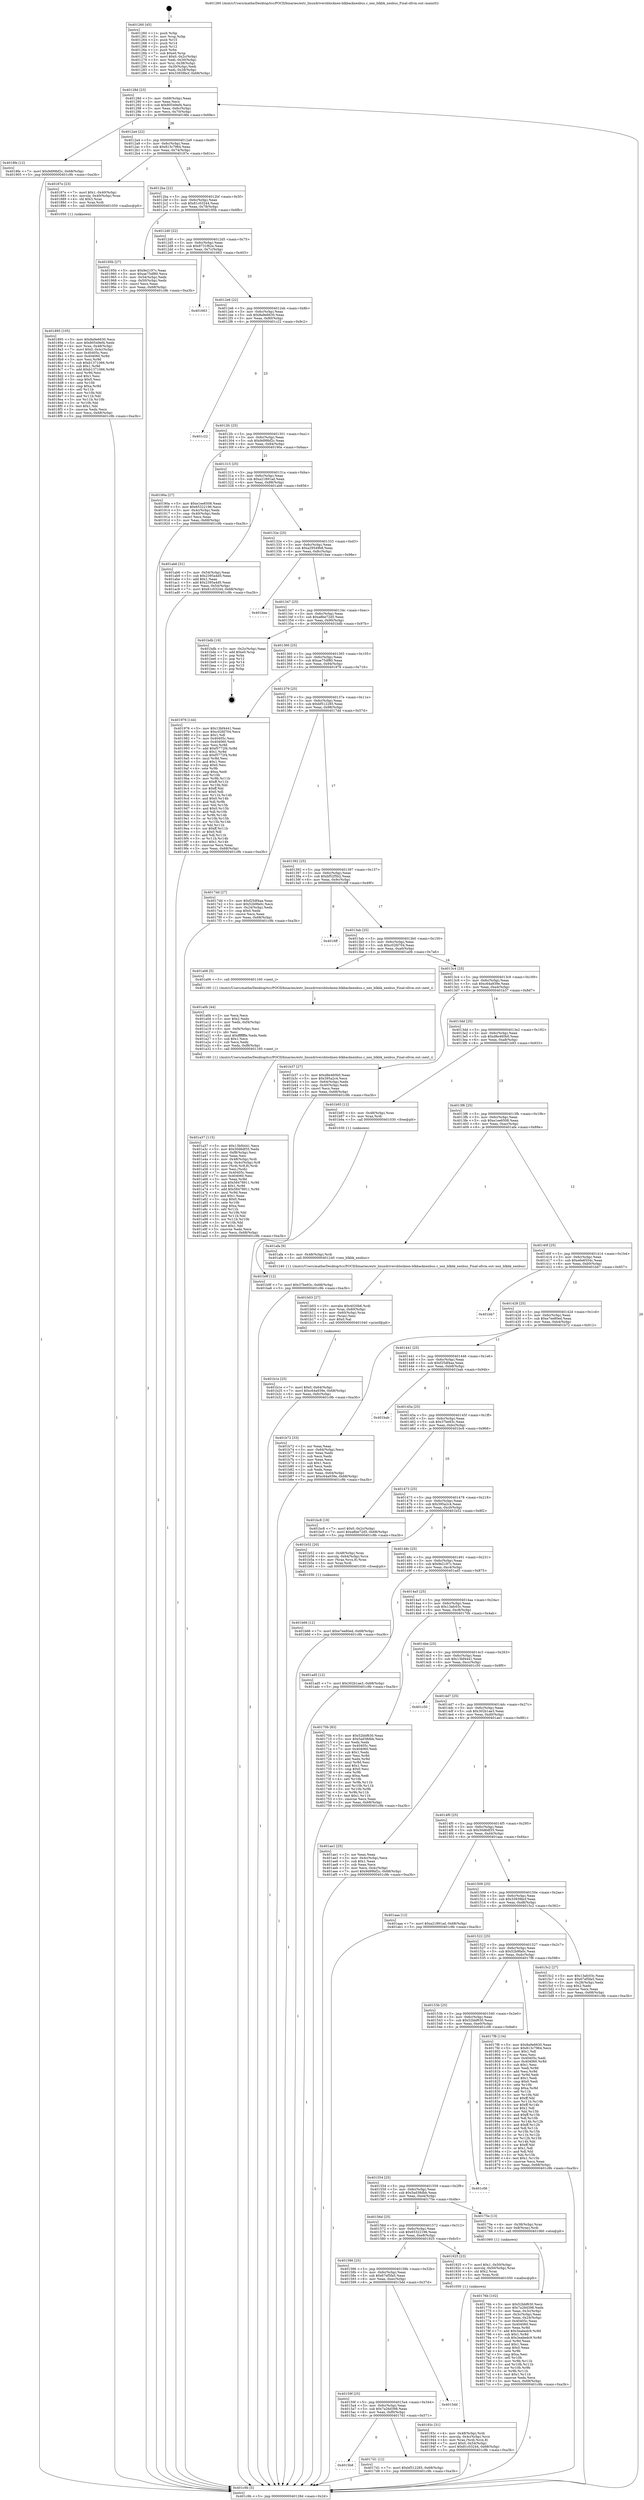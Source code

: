 digraph "0x401260" {
  label = "0x401260 (/mnt/c/Users/mathe/Desktop/tcc/POCII/binaries/extr_linuxdriversblockxen-blkbackxenbus.c_xen_blkbk_xenbus_Final-ollvm.out::main(0))"
  labelloc = "t"
  node[shape=record]

  Entry [label="",width=0.3,height=0.3,shape=circle,fillcolor=black,style=filled]
  "0x40128d" [label="{
     0x40128d [23]\l
     | [instrs]\l
     &nbsp;&nbsp;0x40128d \<+3\>: mov -0x68(%rbp),%eax\l
     &nbsp;&nbsp;0x401290 \<+2\>: mov %eax,%ecx\l
     &nbsp;&nbsp;0x401292 \<+6\>: sub $0x80549ef4,%ecx\l
     &nbsp;&nbsp;0x401298 \<+3\>: mov %eax,-0x6c(%rbp)\l
     &nbsp;&nbsp;0x40129b \<+3\>: mov %ecx,-0x70(%rbp)\l
     &nbsp;&nbsp;0x40129e \<+6\>: je 00000000004018fe \<main+0x69e\>\l
  }"]
  "0x4018fe" [label="{
     0x4018fe [12]\l
     | [instrs]\l
     &nbsp;&nbsp;0x4018fe \<+7\>: movl $0x9d99bf2c,-0x68(%rbp)\l
     &nbsp;&nbsp;0x401905 \<+5\>: jmp 0000000000401c9b \<main+0xa3b\>\l
  }"]
  "0x4012a4" [label="{
     0x4012a4 [22]\l
     | [instrs]\l
     &nbsp;&nbsp;0x4012a4 \<+5\>: jmp 00000000004012a9 \<main+0x49\>\l
     &nbsp;&nbsp;0x4012a9 \<+3\>: mov -0x6c(%rbp),%eax\l
     &nbsp;&nbsp;0x4012ac \<+5\>: sub $0x813c7964,%eax\l
     &nbsp;&nbsp;0x4012b1 \<+3\>: mov %eax,-0x74(%rbp)\l
     &nbsp;&nbsp;0x4012b4 \<+6\>: je 000000000040187e \<main+0x61e\>\l
  }"]
  Exit [label="",width=0.3,height=0.3,shape=circle,fillcolor=black,style=filled,peripheries=2]
  "0x40187e" [label="{
     0x40187e [23]\l
     | [instrs]\l
     &nbsp;&nbsp;0x40187e \<+7\>: movl $0x1,-0x40(%rbp)\l
     &nbsp;&nbsp;0x401885 \<+4\>: movslq -0x40(%rbp),%rax\l
     &nbsp;&nbsp;0x401889 \<+4\>: shl $0x3,%rax\l
     &nbsp;&nbsp;0x40188d \<+3\>: mov %rax,%rdi\l
     &nbsp;&nbsp;0x401890 \<+5\>: call 0000000000401050 \<malloc@plt\>\l
     | [calls]\l
     &nbsp;&nbsp;0x401050 \{1\} (unknown)\l
  }"]
  "0x4012ba" [label="{
     0x4012ba [22]\l
     | [instrs]\l
     &nbsp;&nbsp;0x4012ba \<+5\>: jmp 00000000004012bf \<main+0x5f\>\l
     &nbsp;&nbsp;0x4012bf \<+3\>: mov -0x6c(%rbp),%eax\l
     &nbsp;&nbsp;0x4012c2 \<+5\>: sub $0x81c03244,%eax\l
     &nbsp;&nbsp;0x4012c7 \<+3\>: mov %eax,-0x78(%rbp)\l
     &nbsp;&nbsp;0x4012ca \<+6\>: je 000000000040195b \<main+0x6fb\>\l
  }"]
  "0x401b9f" [label="{
     0x401b9f [12]\l
     | [instrs]\l
     &nbsp;&nbsp;0x401b9f \<+7\>: movl $0x37be93c,-0x68(%rbp)\l
     &nbsp;&nbsp;0x401ba6 \<+5\>: jmp 0000000000401c9b \<main+0xa3b\>\l
  }"]
  "0x40195b" [label="{
     0x40195b [27]\l
     | [instrs]\l
     &nbsp;&nbsp;0x40195b \<+5\>: mov $0x9e2197c,%eax\l
     &nbsp;&nbsp;0x401960 \<+5\>: mov $0xae75df80,%ecx\l
     &nbsp;&nbsp;0x401965 \<+3\>: mov -0x54(%rbp),%edx\l
     &nbsp;&nbsp;0x401968 \<+3\>: cmp -0x50(%rbp),%edx\l
     &nbsp;&nbsp;0x40196b \<+3\>: cmovl %ecx,%eax\l
     &nbsp;&nbsp;0x40196e \<+3\>: mov %eax,-0x68(%rbp)\l
     &nbsp;&nbsp;0x401971 \<+5\>: jmp 0000000000401c9b \<main+0xa3b\>\l
  }"]
  "0x4012d0" [label="{
     0x4012d0 [22]\l
     | [instrs]\l
     &nbsp;&nbsp;0x4012d0 \<+5\>: jmp 00000000004012d5 \<main+0x75\>\l
     &nbsp;&nbsp;0x4012d5 \<+3\>: mov -0x6c(%rbp),%eax\l
     &nbsp;&nbsp;0x4012d8 \<+5\>: sub $0x8731f62e,%eax\l
     &nbsp;&nbsp;0x4012dd \<+3\>: mov %eax,-0x7c(%rbp)\l
     &nbsp;&nbsp;0x4012e0 \<+6\>: je 0000000000401663 \<main+0x403\>\l
  }"]
  "0x401b66" [label="{
     0x401b66 [12]\l
     | [instrs]\l
     &nbsp;&nbsp;0x401b66 \<+7\>: movl $0xe7ee80ed,-0x68(%rbp)\l
     &nbsp;&nbsp;0x401b6d \<+5\>: jmp 0000000000401c9b \<main+0xa3b\>\l
  }"]
  "0x401663" [label="{
     0x401663\l
  }", style=dashed]
  "0x4012e6" [label="{
     0x4012e6 [22]\l
     | [instrs]\l
     &nbsp;&nbsp;0x4012e6 \<+5\>: jmp 00000000004012eb \<main+0x8b\>\l
     &nbsp;&nbsp;0x4012eb \<+3\>: mov -0x6c(%rbp),%eax\l
     &nbsp;&nbsp;0x4012ee \<+5\>: sub $0x8a9e6630,%eax\l
     &nbsp;&nbsp;0x4012f3 \<+3\>: mov %eax,-0x80(%rbp)\l
     &nbsp;&nbsp;0x4012f6 \<+6\>: je 0000000000401c22 \<main+0x9c2\>\l
  }"]
  "0x401b1e" [label="{
     0x401b1e [25]\l
     | [instrs]\l
     &nbsp;&nbsp;0x401b1e \<+7\>: movl $0x0,-0x64(%rbp)\l
     &nbsp;&nbsp;0x401b25 \<+7\>: movl $0xc64a939e,-0x68(%rbp)\l
     &nbsp;&nbsp;0x401b2c \<+6\>: mov %eax,-0xfc(%rbp)\l
     &nbsp;&nbsp;0x401b32 \<+5\>: jmp 0000000000401c9b \<main+0xa3b\>\l
  }"]
  "0x401c22" [label="{
     0x401c22\l
  }", style=dashed]
  "0x4012fc" [label="{
     0x4012fc [25]\l
     | [instrs]\l
     &nbsp;&nbsp;0x4012fc \<+5\>: jmp 0000000000401301 \<main+0xa1\>\l
     &nbsp;&nbsp;0x401301 \<+3\>: mov -0x6c(%rbp),%eax\l
     &nbsp;&nbsp;0x401304 \<+5\>: sub $0x9d99bf2c,%eax\l
     &nbsp;&nbsp;0x401309 \<+6\>: mov %eax,-0x84(%rbp)\l
     &nbsp;&nbsp;0x40130f \<+6\>: je 000000000040190a \<main+0x6aa\>\l
  }"]
  "0x401b03" [label="{
     0x401b03 [27]\l
     | [instrs]\l
     &nbsp;&nbsp;0x401b03 \<+10\>: movabs $0x4020b6,%rdi\l
     &nbsp;&nbsp;0x401b0d \<+4\>: mov %rax,-0x60(%rbp)\l
     &nbsp;&nbsp;0x401b11 \<+4\>: mov -0x60(%rbp),%rax\l
     &nbsp;&nbsp;0x401b15 \<+2\>: mov (%rax),%esi\l
     &nbsp;&nbsp;0x401b17 \<+2\>: mov $0x0,%al\l
     &nbsp;&nbsp;0x401b19 \<+5\>: call 0000000000401040 \<printf@plt\>\l
     | [calls]\l
     &nbsp;&nbsp;0x401040 \{1\} (unknown)\l
  }"]
  "0x40190a" [label="{
     0x40190a [27]\l
     | [instrs]\l
     &nbsp;&nbsp;0x40190a \<+5\>: mov $0xe1ee6508,%eax\l
     &nbsp;&nbsp;0x40190f \<+5\>: mov $0x65322196,%ecx\l
     &nbsp;&nbsp;0x401914 \<+3\>: mov -0x4c(%rbp),%edx\l
     &nbsp;&nbsp;0x401917 \<+3\>: cmp -0x40(%rbp),%edx\l
     &nbsp;&nbsp;0x40191a \<+3\>: cmovl %ecx,%eax\l
     &nbsp;&nbsp;0x40191d \<+3\>: mov %eax,-0x68(%rbp)\l
     &nbsp;&nbsp;0x401920 \<+5\>: jmp 0000000000401c9b \<main+0xa3b\>\l
  }"]
  "0x401315" [label="{
     0x401315 [25]\l
     | [instrs]\l
     &nbsp;&nbsp;0x401315 \<+5\>: jmp 000000000040131a \<main+0xba\>\l
     &nbsp;&nbsp;0x40131a \<+3\>: mov -0x6c(%rbp),%eax\l
     &nbsp;&nbsp;0x40131d \<+5\>: sub $0xa21891ad,%eax\l
     &nbsp;&nbsp;0x401322 \<+6\>: mov %eax,-0x88(%rbp)\l
     &nbsp;&nbsp;0x401328 \<+6\>: je 0000000000401ab6 \<main+0x856\>\l
  }"]
  "0x401a37" [label="{
     0x401a37 [115]\l
     | [instrs]\l
     &nbsp;&nbsp;0x401a37 \<+5\>: mov $0x13bf4441,%ecx\l
     &nbsp;&nbsp;0x401a3c \<+5\>: mov $0x30d6df35,%edx\l
     &nbsp;&nbsp;0x401a41 \<+6\>: mov -0xf8(%rbp),%esi\l
     &nbsp;&nbsp;0x401a47 \<+3\>: imul %eax,%esi\l
     &nbsp;&nbsp;0x401a4a \<+4\>: mov -0x48(%rbp),%rdi\l
     &nbsp;&nbsp;0x401a4e \<+4\>: movslq -0x4c(%rbp),%r8\l
     &nbsp;&nbsp;0x401a52 \<+4\>: mov (%rdi,%r8,8),%rdi\l
     &nbsp;&nbsp;0x401a56 \<+2\>: mov %esi,(%rdi)\l
     &nbsp;&nbsp;0x401a58 \<+7\>: mov 0x40405c,%eax\l
     &nbsp;&nbsp;0x401a5f \<+7\>: mov 0x404060,%esi\l
     &nbsp;&nbsp;0x401a66 \<+3\>: mov %eax,%r9d\l
     &nbsp;&nbsp;0x401a69 \<+7\>: sub $0x58478911,%r9d\l
     &nbsp;&nbsp;0x401a70 \<+4\>: sub $0x1,%r9d\l
     &nbsp;&nbsp;0x401a74 \<+7\>: add $0x58478911,%r9d\l
     &nbsp;&nbsp;0x401a7b \<+4\>: imul %r9d,%eax\l
     &nbsp;&nbsp;0x401a7f \<+3\>: and $0x1,%eax\l
     &nbsp;&nbsp;0x401a82 \<+3\>: cmp $0x0,%eax\l
     &nbsp;&nbsp;0x401a85 \<+4\>: sete %r10b\l
     &nbsp;&nbsp;0x401a89 \<+3\>: cmp $0xa,%esi\l
     &nbsp;&nbsp;0x401a8c \<+4\>: setl %r11b\l
     &nbsp;&nbsp;0x401a90 \<+3\>: mov %r10b,%bl\l
     &nbsp;&nbsp;0x401a93 \<+3\>: and %r11b,%bl\l
     &nbsp;&nbsp;0x401a96 \<+3\>: xor %r11b,%r10b\l
     &nbsp;&nbsp;0x401a99 \<+3\>: or %r10b,%bl\l
     &nbsp;&nbsp;0x401a9c \<+3\>: test $0x1,%bl\l
     &nbsp;&nbsp;0x401a9f \<+3\>: cmovne %edx,%ecx\l
     &nbsp;&nbsp;0x401aa2 \<+3\>: mov %ecx,-0x68(%rbp)\l
     &nbsp;&nbsp;0x401aa5 \<+5\>: jmp 0000000000401c9b \<main+0xa3b\>\l
  }"]
  "0x401ab6" [label="{
     0x401ab6 [31]\l
     | [instrs]\l
     &nbsp;&nbsp;0x401ab6 \<+3\>: mov -0x54(%rbp),%eax\l
     &nbsp;&nbsp;0x401ab9 \<+5\>: sub $0x2395a4d5,%eax\l
     &nbsp;&nbsp;0x401abe \<+3\>: add $0x1,%eax\l
     &nbsp;&nbsp;0x401ac1 \<+5\>: add $0x2395a4d5,%eax\l
     &nbsp;&nbsp;0x401ac6 \<+3\>: mov %eax,-0x54(%rbp)\l
     &nbsp;&nbsp;0x401ac9 \<+7\>: movl $0x81c03244,-0x68(%rbp)\l
     &nbsp;&nbsp;0x401ad0 \<+5\>: jmp 0000000000401c9b \<main+0xa3b\>\l
  }"]
  "0x40132e" [label="{
     0x40132e [25]\l
     | [instrs]\l
     &nbsp;&nbsp;0x40132e \<+5\>: jmp 0000000000401333 \<main+0xd3\>\l
     &nbsp;&nbsp;0x401333 \<+3\>: mov -0x6c(%rbp),%eax\l
     &nbsp;&nbsp;0x401336 \<+5\>: sub $0xa29549b8,%eax\l
     &nbsp;&nbsp;0x40133b \<+6\>: mov %eax,-0x8c(%rbp)\l
     &nbsp;&nbsp;0x401341 \<+6\>: je 0000000000401bee \<main+0x98e\>\l
  }"]
  "0x401a0b" [label="{
     0x401a0b [44]\l
     | [instrs]\l
     &nbsp;&nbsp;0x401a0b \<+2\>: xor %ecx,%ecx\l
     &nbsp;&nbsp;0x401a0d \<+5\>: mov $0x2,%edx\l
     &nbsp;&nbsp;0x401a12 \<+6\>: mov %edx,-0xf4(%rbp)\l
     &nbsp;&nbsp;0x401a18 \<+1\>: cltd\l
     &nbsp;&nbsp;0x401a19 \<+6\>: mov -0xf4(%rbp),%esi\l
     &nbsp;&nbsp;0x401a1f \<+2\>: idiv %esi\l
     &nbsp;&nbsp;0x401a21 \<+6\>: imul $0xfffffffe,%edx,%edx\l
     &nbsp;&nbsp;0x401a27 \<+3\>: sub $0x1,%ecx\l
     &nbsp;&nbsp;0x401a2a \<+2\>: sub %ecx,%edx\l
     &nbsp;&nbsp;0x401a2c \<+6\>: mov %edx,-0xf8(%rbp)\l
     &nbsp;&nbsp;0x401a32 \<+5\>: call 0000000000401160 \<next_i\>\l
     | [calls]\l
     &nbsp;&nbsp;0x401160 \{1\} (/mnt/c/Users/mathe/Desktop/tcc/POCII/binaries/extr_linuxdriversblockxen-blkbackxenbus.c_xen_blkbk_xenbus_Final-ollvm.out::next_i)\l
  }"]
  "0x401bee" [label="{
     0x401bee\l
  }", style=dashed]
  "0x401347" [label="{
     0x401347 [25]\l
     | [instrs]\l
     &nbsp;&nbsp;0x401347 \<+5\>: jmp 000000000040134c \<main+0xec\>\l
     &nbsp;&nbsp;0x40134c \<+3\>: mov -0x6c(%rbp),%eax\l
     &nbsp;&nbsp;0x40134f \<+5\>: sub $0xa8be72d5,%eax\l
     &nbsp;&nbsp;0x401354 \<+6\>: mov %eax,-0x90(%rbp)\l
     &nbsp;&nbsp;0x40135a \<+6\>: je 0000000000401bdb \<main+0x97b\>\l
  }"]
  "0x40193c" [label="{
     0x40193c [31]\l
     | [instrs]\l
     &nbsp;&nbsp;0x40193c \<+4\>: mov -0x48(%rbp),%rdi\l
     &nbsp;&nbsp;0x401940 \<+4\>: movslq -0x4c(%rbp),%rcx\l
     &nbsp;&nbsp;0x401944 \<+4\>: mov %rax,(%rdi,%rcx,8)\l
     &nbsp;&nbsp;0x401948 \<+7\>: movl $0x0,-0x54(%rbp)\l
     &nbsp;&nbsp;0x40194f \<+7\>: movl $0x81c03244,-0x68(%rbp)\l
     &nbsp;&nbsp;0x401956 \<+5\>: jmp 0000000000401c9b \<main+0xa3b\>\l
  }"]
  "0x401bdb" [label="{
     0x401bdb [19]\l
     | [instrs]\l
     &nbsp;&nbsp;0x401bdb \<+3\>: mov -0x2c(%rbp),%eax\l
     &nbsp;&nbsp;0x401bde \<+7\>: add $0xe0,%rsp\l
     &nbsp;&nbsp;0x401be5 \<+1\>: pop %rbx\l
     &nbsp;&nbsp;0x401be6 \<+2\>: pop %r12\l
     &nbsp;&nbsp;0x401be8 \<+2\>: pop %r14\l
     &nbsp;&nbsp;0x401bea \<+2\>: pop %r15\l
     &nbsp;&nbsp;0x401bec \<+1\>: pop %rbp\l
     &nbsp;&nbsp;0x401bed \<+1\>: ret\l
  }"]
  "0x401360" [label="{
     0x401360 [25]\l
     | [instrs]\l
     &nbsp;&nbsp;0x401360 \<+5\>: jmp 0000000000401365 \<main+0x105\>\l
     &nbsp;&nbsp;0x401365 \<+3\>: mov -0x6c(%rbp),%eax\l
     &nbsp;&nbsp;0x401368 \<+5\>: sub $0xae75df80,%eax\l
     &nbsp;&nbsp;0x40136d \<+6\>: mov %eax,-0x94(%rbp)\l
     &nbsp;&nbsp;0x401373 \<+6\>: je 0000000000401976 \<main+0x716\>\l
  }"]
  "0x401895" [label="{
     0x401895 [105]\l
     | [instrs]\l
     &nbsp;&nbsp;0x401895 \<+5\>: mov $0x8a9e6630,%ecx\l
     &nbsp;&nbsp;0x40189a \<+5\>: mov $0x80549ef4,%edx\l
     &nbsp;&nbsp;0x40189f \<+4\>: mov %rax,-0x48(%rbp)\l
     &nbsp;&nbsp;0x4018a3 \<+7\>: movl $0x0,-0x4c(%rbp)\l
     &nbsp;&nbsp;0x4018aa \<+7\>: mov 0x40405c,%esi\l
     &nbsp;&nbsp;0x4018b1 \<+8\>: mov 0x404060,%r8d\l
     &nbsp;&nbsp;0x4018b9 \<+3\>: mov %esi,%r9d\l
     &nbsp;&nbsp;0x4018bc \<+7\>: sub $0xb1371066,%r9d\l
     &nbsp;&nbsp;0x4018c3 \<+4\>: sub $0x1,%r9d\l
     &nbsp;&nbsp;0x4018c7 \<+7\>: add $0xb1371066,%r9d\l
     &nbsp;&nbsp;0x4018ce \<+4\>: imul %r9d,%esi\l
     &nbsp;&nbsp;0x4018d2 \<+3\>: and $0x1,%esi\l
     &nbsp;&nbsp;0x4018d5 \<+3\>: cmp $0x0,%esi\l
     &nbsp;&nbsp;0x4018d8 \<+4\>: sete %r10b\l
     &nbsp;&nbsp;0x4018dc \<+4\>: cmp $0xa,%r8d\l
     &nbsp;&nbsp;0x4018e0 \<+4\>: setl %r11b\l
     &nbsp;&nbsp;0x4018e4 \<+3\>: mov %r10b,%bl\l
     &nbsp;&nbsp;0x4018e7 \<+3\>: and %r11b,%bl\l
     &nbsp;&nbsp;0x4018ea \<+3\>: xor %r11b,%r10b\l
     &nbsp;&nbsp;0x4018ed \<+3\>: or %r10b,%bl\l
     &nbsp;&nbsp;0x4018f0 \<+3\>: test $0x1,%bl\l
     &nbsp;&nbsp;0x4018f3 \<+3\>: cmovne %edx,%ecx\l
     &nbsp;&nbsp;0x4018f6 \<+3\>: mov %ecx,-0x68(%rbp)\l
     &nbsp;&nbsp;0x4018f9 \<+5\>: jmp 0000000000401c9b \<main+0xa3b\>\l
  }"]
  "0x401976" [label="{
     0x401976 [144]\l
     | [instrs]\l
     &nbsp;&nbsp;0x401976 \<+5\>: mov $0x13bf4441,%eax\l
     &nbsp;&nbsp;0x40197b \<+5\>: mov $0xc02fd704,%ecx\l
     &nbsp;&nbsp;0x401980 \<+2\>: mov $0x1,%dl\l
     &nbsp;&nbsp;0x401982 \<+7\>: mov 0x40405c,%esi\l
     &nbsp;&nbsp;0x401989 \<+7\>: mov 0x404060,%edi\l
     &nbsp;&nbsp;0x401990 \<+3\>: mov %esi,%r8d\l
     &nbsp;&nbsp;0x401993 \<+7\>: add $0xf5772f4,%r8d\l
     &nbsp;&nbsp;0x40199a \<+4\>: sub $0x1,%r8d\l
     &nbsp;&nbsp;0x40199e \<+7\>: sub $0xf5772f4,%r8d\l
     &nbsp;&nbsp;0x4019a5 \<+4\>: imul %r8d,%esi\l
     &nbsp;&nbsp;0x4019a9 \<+3\>: and $0x1,%esi\l
     &nbsp;&nbsp;0x4019ac \<+3\>: cmp $0x0,%esi\l
     &nbsp;&nbsp;0x4019af \<+4\>: sete %r9b\l
     &nbsp;&nbsp;0x4019b3 \<+3\>: cmp $0xa,%edi\l
     &nbsp;&nbsp;0x4019b6 \<+4\>: setl %r10b\l
     &nbsp;&nbsp;0x4019ba \<+3\>: mov %r9b,%r11b\l
     &nbsp;&nbsp;0x4019bd \<+4\>: xor $0xff,%r11b\l
     &nbsp;&nbsp;0x4019c1 \<+3\>: mov %r10b,%bl\l
     &nbsp;&nbsp;0x4019c4 \<+3\>: xor $0xff,%bl\l
     &nbsp;&nbsp;0x4019c7 \<+3\>: xor $0x0,%dl\l
     &nbsp;&nbsp;0x4019ca \<+3\>: mov %r11b,%r14b\l
     &nbsp;&nbsp;0x4019cd \<+4\>: and $0x0,%r14b\l
     &nbsp;&nbsp;0x4019d1 \<+3\>: and %dl,%r9b\l
     &nbsp;&nbsp;0x4019d4 \<+3\>: mov %bl,%r15b\l
     &nbsp;&nbsp;0x4019d7 \<+4\>: and $0x0,%r15b\l
     &nbsp;&nbsp;0x4019db \<+3\>: and %dl,%r10b\l
     &nbsp;&nbsp;0x4019de \<+3\>: or %r9b,%r14b\l
     &nbsp;&nbsp;0x4019e1 \<+3\>: or %r10b,%r15b\l
     &nbsp;&nbsp;0x4019e4 \<+3\>: xor %r15b,%r14b\l
     &nbsp;&nbsp;0x4019e7 \<+3\>: or %bl,%r11b\l
     &nbsp;&nbsp;0x4019ea \<+4\>: xor $0xff,%r11b\l
     &nbsp;&nbsp;0x4019ee \<+3\>: or $0x0,%dl\l
     &nbsp;&nbsp;0x4019f1 \<+3\>: and %dl,%r11b\l
     &nbsp;&nbsp;0x4019f4 \<+3\>: or %r11b,%r14b\l
     &nbsp;&nbsp;0x4019f7 \<+4\>: test $0x1,%r14b\l
     &nbsp;&nbsp;0x4019fb \<+3\>: cmovne %ecx,%eax\l
     &nbsp;&nbsp;0x4019fe \<+3\>: mov %eax,-0x68(%rbp)\l
     &nbsp;&nbsp;0x401a01 \<+5\>: jmp 0000000000401c9b \<main+0xa3b\>\l
  }"]
  "0x401379" [label="{
     0x401379 [25]\l
     | [instrs]\l
     &nbsp;&nbsp;0x401379 \<+5\>: jmp 000000000040137e \<main+0x11e\>\l
     &nbsp;&nbsp;0x40137e \<+3\>: mov -0x6c(%rbp),%eax\l
     &nbsp;&nbsp;0x401381 \<+5\>: sub $0xbf512285,%eax\l
     &nbsp;&nbsp;0x401386 \<+6\>: mov %eax,-0x98(%rbp)\l
     &nbsp;&nbsp;0x40138c \<+6\>: je 00000000004017dd \<main+0x57d\>\l
  }"]
  "0x4015b8" [label="{
     0x4015b8\l
  }", style=dashed]
  "0x4017dd" [label="{
     0x4017dd [27]\l
     | [instrs]\l
     &nbsp;&nbsp;0x4017dd \<+5\>: mov $0xf25df4aa,%eax\l
     &nbsp;&nbsp;0x4017e2 \<+5\>: mov $0x52b9fa0c,%ecx\l
     &nbsp;&nbsp;0x4017e7 \<+3\>: mov -0x24(%rbp),%edx\l
     &nbsp;&nbsp;0x4017ea \<+3\>: cmp $0x0,%edx\l
     &nbsp;&nbsp;0x4017ed \<+3\>: cmove %ecx,%eax\l
     &nbsp;&nbsp;0x4017f0 \<+3\>: mov %eax,-0x68(%rbp)\l
     &nbsp;&nbsp;0x4017f3 \<+5\>: jmp 0000000000401c9b \<main+0xa3b\>\l
  }"]
  "0x401392" [label="{
     0x401392 [25]\l
     | [instrs]\l
     &nbsp;&nbsp;0x401392 \<+5\>: jmp 0000000000401397 \<main+0x137\>\l
     &nbsp;&nbsp;0x401397 \<+3\>: mov -0x6c(%rbp),%eax\l
     &nbsp;&nbsp;0x40139a \<+5\>: sub $0xbf52f5b2,%eax\l
     &nbsp;&nbsp;0x40139f \<+6\>: mov %eax,-0x9c(%rbp)\l
     &nbsp;&nbsp;0x4013a5 \<+6\>: je 00000000004016ff \<main+0x49f\>\l
  }"]
  "0x4017d1" [label="{
     0x4017d1 [12]\l
     | [instrs]\l
     &nbsp;&nbsp;0x4017d1 \<+7\>: movl $0xbf512285,-0x68(%rbp)\l
     &nbsp;&nbsp;0x4017d8 \<+5\>: jmp 0000000000401c9b \<main+0xa3b\>\l
  }"]
  "0x4016ff" [label="{
     0x4016ff\l
  }", style=dashed]
  "0x4013ab" [label="{
     0x4013ab [25]\l
     | [instrs]\l
     &nbsp;&nbsp;0x4013ab \<+5\>: jmp 00000000004013b0 \<main+0x150\>\l
     &nbsp;&nbsp;0x4013b0 \<+3\>: mov -0x6c(%rbp),%eax\l
     &nbsp;&nbsp;0x4013b3 \<+5\>: sub $0xc02fd704,%eax\l
     &nbsp;&nbsp;0x4013b8 \<+6\>: mov %eax,-0xa0(%rbp)\l
     &nbsp;&nbsp;0x4013be \<+6\>: je 0000000000401a06 \<main+0x7a6\>\l
  }"]
  "0x40159f" [label="{
     0x40159f [25]\l
     | [instrs]\l
     &nbsp;&nbsp;0x40159f \<+5\>: jmp 00000000004015a4 \<main+0x344\>\l
     &nbsp;&nbsp;0x4015a4 \<+3\>: mov -0x6c(%rbp),%eax\l
     &nbsp;&nbsp;0x4015a7 \<+5\>: sub $0x7a26d398,%eax\l
     &nbsp;&nbsp;0x4015ac \<+6\>: mov %eax,-0xf0(%rbp)\l
     &nbsp;&nbsp;0x4015b2 \<+6\>: je 00000000004017d1 \<main+0x571\>\l
  }"]
  "0x401a06" [label="{
     0x401a06 [5]\l
     | [instrs]\l
     &nbsp;&nbsp;0x401a06 \<+5\>: call 0000000000401160 \<next_i\>\l
     | [calls]\l
     &nbsp;&nbsp;0x401160 \{1\} (/mnt/c/Users/mathe/Desktop/tcc/POCII/binaries/extr_linuxdriversblockxen-blkbackxenbus.c_xen_blkbk_xenbus_Final-ollvm.out::next_i)\l
  }"]
  "0x4013c4" [label="{
     0x4013c4 [25]\l
     | [instrs]\l
     &nbsp;&nbsp;0x4013c4 \<+5\>: jmp 00000000004013c9 \<main+0x169\>\l
     &nbsp;&nbsp;0x4013c9 \<+3\>: mov -0x6c(%rbp),%eax\l
     &nbsp;&nbsp;0x4013cc \<+5\>: sub $0xc64a939e,%eax\l
     &nbsp;&nbsp;0x4013d1 \<+6\>: mov %eax,-0xa4(%rbp)\l
     &nbsp;&nbsp;0x4013d7 \<+6\>: je 0000000000401b37 \<main+0x8d7\>\l
  }"]
  "0x4015dd" [label="{
     0x4015dd\l
  }", style=dashed]
  "0x401b37" [label="{
     0x401b37 [27]\l
     | [instrs]\l
     &nbsp;&nbsp;0x401b37 \<+5\>: mov $0xd8e460b0,%eax\l
     &nbsp;&nbsp;0x401b3c \<+5\>: mov $0x395a2c4,%ecx\l
     &nbsp;&nbsp;0x401b41 \<+3\>: mov -0x64(%rbp),%edx\l
     &nbsp;&nbsp;0x401b44 \<+3\>: cmp -0x40(%rbp),%edx\l
     &nbsp;&nbsp;0x401b47 \<+3\>: cmovl %ecx,%eax\l
     &nbsp;&nbsp;0x401b4a \<+3\>: mov %eax,-0x68(%rbp)\l
     &nbsp;&nbsp;0x401b4d \<+5\>: jmp 0000000000401c9b \<main+0xa3b\>\l
  }"]
  "0x4013dd" [label="{
     0x4013dd [25]\l
     | [instrs]\l
     &nbsp;&nbsp;0x4013dd \<+5\>: jmp 00000000004013e2 \<main+0x182\>\l
     &nbsp;&nbsp;0x4013e2 \<+3\>: mov -0x6c(%rbp),%eax\l
     &nbsp;&nbsp;0x4013e5 \<+5\>: sub $0xd8e460b0,%eax\l
     &nbsp;&nbsp;0x4013ea \<+6\>: mov %eax,-0xa8(%rbp)\l
     &nbsp;&nbsp;0x4013f0 \<+6\>: je 0000000000401b93 \<main+0x933\>\l
  }"]
  "0x401586" [label="{
     0x401586 [25]\l
     | [instrs]\l
     &nbsp;&nbsp;0x401586 \<+5\>: jmp 000000000040158b \<main+0x32b\>\l
     &nbsp;&nbsp;0x40158b \<+3\>: mov -0x6c(%rbp),%eax\l
     &nbsp;&nbsp;0x40158e \<+5\>: sub $0x67ef5fa5,%eax\l
     &nbsp;&nbsp;0x401593 \<+6\>: mov %eax,-0xec(%rbp)\l
     &nbsp;&nbsp;0x401599 \<+6\>: je 00000000004015dd \<main+0x37d\>\l
  }"]
  "0x401b93" [label="{
     0x401b93 [12]\l
     | [instrs]\l
     &nbsp;&nbsp;0x401b93 \<+4\>: mov -0x48(%rbp),%rax\l
     &nbsp;&nbsp;0x401b97 \<+3\>: mov %rax,%rdi\l
     &nbsp;&nbsp;0x401b9a \<+5\>: call 0000000000401030 \<free@plt\>\l
     | [calls]\l
     &nbsp;&nbsp;0x401030 \{1\} (unknown)\l
  }"]
  "0x4013f6" [label="{
     0x4013f6 [25]\l
     | [instrs]\l
     &nbsp;&nbsp;0x4013f6 \<+5\>: jmp 00000000004013fb \<main+0x19b\>\l
     &nbsp;&nbsp;0x4013fb \<+3\>: mov -0x6c(%rbp),%eax\l
     &nbsp;&nbsp;0x4013fe \<+5\>: sub $0xe1ee6508,%eax\l
     &nbsp;&nbsp;0x401403 \<+6\>: mov %eax,-0xac(%rbp)\l
     &nbsp;&nbsp;0x401409 \<+6\>: je 0000000000401afa \<main+0x89a\>\l
  }"]
  "0x401925" [label="{
     0x401925 [23]\l
     | [instrs]\l
     &nbsp;&nbsp;0x401925 \<+7\>: movl $0x1,-0x50(%rbp)\l
     &nbsp;&nbsp;0x40192c \<+4\>: movslq -0x50(%rbp),%rax\l
     &nbsp;&nbsp;0x401930 \<+4\>: shl $0x2,%rax\l
     &nbsp;&nbsp;0x401934 \<+3\>: mov %rax,%rdi\l
     &nbsp;&nbsp;0x401937 \<+5\>: call 0000000000401050 \<malloc@plt\>\l
     | [calls]\l
     &nbsp;&nbsp;0x401050 \{1\} (unknown)\l
  }"]
  "0x401afa" [label="{
     0x401afa [9]\l
     | [instrs]\l
     &nbsp;&nbsp;0x401afa \<+4\>: mov -0x48(%rbp),%rdi\l
     &nbsp;&nbsp;0x401afe \<+5\>: call 0000000000401240 \<xen_blkbk_xenbus\>\l
     | [calls]\l
     &nbsp;&nbsp;0x401240 \{1\} (/mnt/c/Users/mathe/Desktop/tcc/POCII/binaries/extr_linuxdriversblockxen-blkbackxenbus.c_xen_blkbk_xenbus_Final-ollvm.out::xen_blkbk_xenbus)\l
  }"]
  "0x40140f" [label="{
     0x40140f [25]\l
     | [instrs]\l
     &nbsp;&nbsp;0x40140f \<+5\>: jmp 0000000000401414 \<main+0x1b4\>\l
     &nbsp;&nbsp;0x401414 \<+3\>: mov -0x6c(%rbp),%eax\l
     &nbsp;&nbsp;0x401417 \<+5\>: sub $0xe6e6554c,%eax\l
     &nbsp;&nbsp;0x40141c \<+6\>: mov %eax,-0xb0(%rbp)\l
     &nbsp;&nbsp;0x401422 \<+6\>: je 0000000000401bb7 \<main+0x957\>\l
  }"]
  "0x40176b" [label="{
     0x40176b [102]\l
     | [instrs]\l
     &nbsp;&nbsp;0x40176b \<+5\>: mov $0x52bbf630,%ecx\l
     &nbsp;&nbsp;0x401770 \<+5\>: mov $0x7a26d398,%edx\l
     &nbsp;&nbsp;0x401775 \<+3\>: mov %eax,-0x3c(%rbp)\l
     &nbsp;&nbsp;0x401778 \<+3\>: mov -0x3c(%rbp),%eax\l
     &nbsp;&nbsp;0x40177b \<+3\>: mov %eax,-0x24(%rbp)\l
     &nbsp;&nbsp;0x40177e \<+7\>: mov 0x40405c,%eax\l
     &nbsp;&nbsp;0x401785 \<+7\>: mov 0x404060,%esi\l
     &nbsp;&nbsp;0x40178c \<+3\>: mov %eax,%r8d\l
     &nbsp;&nbsp;0x40178f \<+7\>: add $0x3eabedc9,%r8d\l
     &nbsp;&nbsp;0x401796 \<+4\>: sub $0x1,%r8d\l
     &nbsp;&nbsp;0x40179a \<+7\>: sub $0x3eabedc9,%r8d\l
     &nbsp;&nbsp;0x4017a1 \<+4\>: imul %r8d,%eax\l
     &nbsp;&nbsp;0x4017a5 \<+3\>: and $0x1,%eax\l
     &nbsp;&nbsp;0x4017a8 \<+3\>: cmp $0x0,%eax\l
     &nbsp;&nbsp;0x4017ab \<+4\>: sete %r9b\l
     &nbsp;&nbsp;0x4017af \<+3\>: cmp $0xa,%esi\l
     &nbsp;&nbsp;0x4017b2 \<+4\>: setl %r10b\l
     &nbsp;&nbsp;0x4017b6 \<+3\>: mov %r9b,%r11b\l
     &nbsp;&nbsp;0x4017b9 \<+3\>: and %r10b,%r11b\l
     &nbsp;&nbsp;0x4017bc \<+3\>: xor %r10b,%r9b\l
     &nbsp;&nbsp;0x4017bf \<+3\>: or %r9b,%r11b\l
     &nbsp;&nbsp;0x4017c2 \<+4\>: test $0x1,%r11b\l
     &nbsp;&nbsp;0x4017c6 \<+3\>: cmovne %edx,%ecx\l
     &nbsp;&nbsp;0x4017c9 \<+3\>: mov %ecx,-0x68(%rbp)\l
     &nbsp;&nbsp;0x4017cc \<+5\>: jmp 0000000000401c9b \<main+0xa3b\>\l
  }"]
  "0x401bb7" [label="{
     0x401bb7\l
  }", style=dashed]
  "0x401428" [label="{
     0x401428 [25]\l
     | [instrs]\l
     &nbsp;&nbsp;0x401428 \<+5\>: jmp 000000000040142d \<main+0x1cd\>\l
     &nbsp;&nbsp;0x40142d \<+3\>: mov -0x6c(%rbp),%eax\l
     &nbsp;&nbsp;0x401430 \<+5\>: sub $0xe7ee80ed,%eax\l
     &nbsp;&nbsp;0x401435 \<+6\>: mov %eax,-0xb4(%rbp)\l
     &nbsp;&nbsp;0x40143b \<+6\>: je 0000000000401b72 \<main+0x912\>\l
  }"]
  "0x40156d" [label="{
     0x40156d [25]\l
     | [instrs]\l
     &nbsp;&nbsp;0x40156d \<+5\>: jmp 0000000000401572 \<main+0x312\>\l
     &nbsp;&nbsp;0x401572 \<+3\>: mov -0x6c(%rbp),%eax\l
     &nbsp;&nbsp;0x401575 \<+5\>: sub $0x65322196,%eax\l
     &nbsp;&nbsp;0x40157a \<+6\>: mov %eax,-0xe8(%rbp)\l
     &nbsp;&nbsp;0x401580 \<+6\>: je 0000000000401925 \<main+0x6c5\>\l
  }"]
  "0x401b72" [label="{
     0x401b72 [33]\l
     | [instrs]\l
     &nbsp;&nbsp;0x401b72 \<+2\>: xor %eax,%eax\l
     &nbsp;&nbsp;0x401b74 \<+3\>: mov -0x64(%rbp),%ecx\l
     &nbsp;&nbsp;0x401b77 \<+2\>: mov %eax,%edx\l
     &nbsp;&nbsp;0x401b79 \<+2\>: sub %ecx,%edx\l
     &nbsp;&nbsp;0x401b7b \<+2\>: mov %eax,%ecx\l
     &nbsp;&nbsp;0x401b7d \<+3\>: sub $0x1,%ecx\l
     &nbsp;&nbsp;0x401b80 \<+2\>: add %ecx,%edx\l
     &nbsp;&nbsp;0x401b82 \<+2\>: sub %edx,%eax\l
     &nbsp;&nbsp;0x401b84 \<+3\>: mov %eax,-0x64(%rbp)\l
     &nbsp;&nbsp;0x401b87 \<+7\>: movl $0xc64a939e,-0x68(%rbp)\l
     &nbsp;&nbsp;0x401b8e \<+5\>: jmp 0000000000401c9b \<main+0xa3b\>\l
  }"]
  "0x401441" [label="{
     0x401441 [25]\l
     | [instrs]\l
     &nbsp;&nbsp;0x401441 \<+5\>: jmp 0000000000401446 \<main+0x1e6\>\l
     &nbsp;&nbsp;0x401446 \<+3\>: mov -0x6c(%rbp),%eax\l
     &nbsp;&nbsp;0x401449 \<+5\>: sub $0xf25df4aa,%eax\l
     &nbsp;&nbsp;0x40144e \<+6\>: mov %eax,-0xb8(%rbp)\l
     &nbsp;&nbsp;0x401454 \<+6\>: je 0000000000401bab \<main+0x94b\>\l
  }"]
  "0x40175e" [label="{
     0x40175e [13]\l
     | [instrs]\l
     &nbsp;&nbsp;0x40175e \<+4\>: mov -0x38(%rbp),%rax\l
     &nbsp;&nbsp;0x401762 \<+4\>: mov 0x8(%rax),%rdi\l
     &nbsp;&nbsp;0x401766 \<+5\>: call 0000000000401060 \<atoi@plt\>\l
     | [calls]\l
     &nbsp;&nbsp;0x401060 \{1\} (unknown)\l
  }"]
  "0x401bab" [label="{
     0x401bab\l
  }", style=dashed]
  "0x40145a" [label="{
     0x40145a [25]\l
     | [instrs]\l
     &nbsp;&nbsp;0x40145a \<+5\>: jmp 000000000040145f \<main+0x1ff\>\l
     &nbsp;&nbsp;0x40145f \<+3\>: mov -0x6c(%rbp),%eax\l
     &nbsp;&nbsp;0x401462 \<+5\>: sub $0x37be93c,%eax\l
     &nbsp;&nbsp;0x401467 \<+6\>: mov %eax,-0xbc(%rbp)\l
     &nbsp;&nbsp;0x40146d \<+6\>: je 0000000000401bc8 \<main+0x968\>\l
  }"]
  "0x401554" [label="{
     0x401554 [25]\l
     | [instrs]\l
     &nbsp;&nbsp;0x401554 \<+5\>: jmp 0000000000401559 \<main+0x2f9\>\l
     &nbsp;&nbsp;0x401559 \<+3\>: mov -0x6c(%rbp),%eax\l
     &nbsp;&nbsp;0x40155c \<+5\>: sub $0x5ad38dbb,%eax\l
     &nbsp;&nbsp;0x401561 \<+6\>: mov %eax,-0xe4(%rbp)\l
     &nbsp;&nbsp;0x401567 \<+6\>: je 000000000040175e \<main+0x4fe\>\l
  }"]
  "0x401bc8" [label="{
     0x401bc8 [19]\l
     | [instrs]\l
     &nbsp;&nbsp;0x401bc8 \<+7\>: movl $0x0,-0x2c(%rbp)\l
     &nbsp;&nbsp;0x401bcf \<+7\>: movl $0xa8be72d5,-0x68(%rbp)\l
     &nbsp;&nbsp;0x401bd6 \<+5\>: jmp 0000000000401c9b \<main+0xa3b\>\l
  }"]
  "0x401473" [label="{
     0x401473 [25]\l
     | [instrs]\l
     &nbsp;&nbsp;0x401473 \<+5\>: jmp 0000000000401478 \<main+0x218\>\l
     &nbsp;&nbsp;0x401478 \<+3\>: mov -0x6c(%rbp),%eax\l
     &nbsp;&nbsp;0x40147b \<+5\>: sub $0x395a2c4,%eax\l
     &nbsp;&nbsp;0x401480 \<+6\>: mov %eax,-0xc0(%rbp)\l
     &nbsp;&nbsp;0x401486 \<+6\>: je 0000000000401b52 \<main+0x8f2\>\l
  }"]
  "0x401c06" [label="{
     0x401c06\l
  }", style=dashed]
  "0x401b52" [label="{
     0x401b52 [20]\l
     | [instrs]\l
     &nbsp;&nbsp;0x401b52 \<+4\>: mov -0x48(%rbp),%rax\l
     &nbsp;&nbsp;0x401b56 \<+4\>: movslq -0x64(%rbp),%rcx\l
     &nbsp;&nbsp;0x401b5a \<+4\>: mov (%rax,%rcx,8),%rax\l
     &nbsp;&nbsp;0x401b5e \<+3\>: mov %rax,%rdi\l
     &nbsp;&nbsp;0x401b61 \<+5\>: call 0000000000401030 \<free@plt\>\l
     | [calls]\l
     &nbsp;&nbsp;0x401030 \{1\} (unknown)\l
  }"]
  "0x40148c" [label="{
     0x40148c [25]\l
     | [instrs]\l
     &nbsp;&nbsp;0x40148c \<+5\>: jmp 0000000000401491 \<main+0x231\>\l
     &nbsp;&nbsp;0x401491 \<+3\>: mov -0x6c(%rbp),%eax\l
     &nbsp;&nbsp;0x401494 \<+5\>: sub $0x9e2197c,%eax\l
     &nbsp;&nbsp;0x401499 \<+6\>: mov %eax,-0xc4(%rbp)\l
     &nbsp;&nbsp;0x40149f \<+6\>: je 0000000000401ad5 \<main+0x875\>\l
  }"]
  "0x40153b" [label="{
     0x40153b [25]\l
     | [instrs]\l
     &nbsp;&nbsp;0x40153b \<+5\>: jmp 0000000000401540 \<main+0x2e0\>\l
     &nbsp;&nbsp;0x401540 \<+3\>: mov -0x6c(%rbp),%eax\l
     &nbsp;&nbsp;0x401543 \<+5\>: sub $0x52bbf630,%eax\l
     &nbsp;&nbsp;0x401548 \<+6\>: mov %eax,-0xe0(%rbp)\l
     &nbsp;&nbsp;0x40154e \<+6\>: je 0000000000401c06 \<main+0x9a6\>\l
  }"]
  "0x401ad5" [label="{
     0x401ad5 [12]\l
     | [instrs]\l
     &nbsp;&nbsp;0x401ad5 \<+7\>: movl $0x302b1ae3,-0x68(%rbp)\l
     &nbsp;&nbsp;0x401adc \<+5\>: jmp 0000000000401c9b \<main+0xa3b\>\l
  }"]
  "0x4014a5" [label="{
     0x4014a5 [25]\l
     | [instrs]\l
     &nbsp;&nbsp;0x4014a5 \<+5\>: jmp 00000000004014aa \<main+0x24a\>\l
     &nbsp;&nbsp;0x4014aa \<+3\>: mov -0x6c(%rbp),%eax\l
     &nbsp;&nbsp;0x4014ad \<+5\>: sub $0x13afc03c,%eax\l
     &nbsp;&nbsp;0x4014b2 \<+6\>: mov %eax,-0xc8(%rbp)\l
     &nbsp;&nbsp;0x4014b8 \<+6\>: je 000000000040170b \<main+0x4ab\>\l
  }"]
  "0x4017f8" [label="{
     0x4017f8 [134]\l
     | [instrs]\l
     &nbsp;&nbsp;0x4017f8 \<+5\>: mov $0x8a9e6630,%eax\l
     &nbsp;&nbsp;0x4017fd \<+5\>: mov $0x813c7964,%ecx\l
     &nbsp;&nbsp;0x401802 \<+2\>: mov $0x1,%dl\l
     &nbsp;&nbsp;0x401804 \<+2\>: xor %esi,%esi\l
     &nbsp;&nbsp;0x401806 \<+7\>: mov 0x40405c,%edi\l
     &nbsp;&nbsp;0x40180d \<+8\>: mov 0x404060,%r8d\l
     &nbsp;&nbsp;0x401815 \<+3\>: sub $0x1,%esi\l
     &nbsp;&nbsp;0x401818 \<+3\>: mov %edi,%r9d\l
     &nbsp;&nbsp;0x40181b \<+3\>: add %esi,%r9d\l
     &nbsp;&nbsp;0x40181e \<+4\>: imul %r9d,%edi\l
     &nbsp;&nbsp;0x401822 \<+3\>: and $0x1,%edi\l
     &nbsp;&nbsp;0x401825 \<+3\>: cmp $0x0,%edi\l
     &nbsp;&nbsp;0x401828 \<+4\>: sete %r10b\l
     &nbsp;&nbsp;0x40182c \<+4\>: cmp $0xa,%r8d\l
     &nbsp;&nbsp;0x401830 \<+4\>: setl %r11b\l
     &nbsp;&nbsp;0x401834 \<+3\>: mov %r10b,%bl\l
     &nbsp;&nbsp;0x401837 \<+3\>: xor $0xff,%bl\l
     &nbsp;&nbsp;0x40183a \<+3\>: mov %r11b,%r14b\l
     &nbsp;&nbsp;0x40183d \<+4\>: xor $0xff,%r14b\l
     &nbsp;&nbsp;0x401841 \<+3\>: xor $0x1,%dl\l
     &nbsp;&nbsp;0x401844 \<+3\>: mov %bl,%r15b\l
     &nbsp;&nbsp;0x401847 \<+4\>: and $0xff,%r15b\l
     &nbsp;&nbsp;0x40184b \<+3\>: and %dl,%r10b\l
     &nbsp;&nbsp;0x40184e \<+3\>: mov %r14b,%r12b\l
     &nbsp;&nbsp;0x401851 \<+4\>: and $0xff,%r12b\l
     &nbsp;&nbsp;0x401855 \<+3\>: and %dl,%r11b\l
     &nbsp;&nbsp;0x401858 \<+3\>: or %r10b,%r15b\l
     &nbsp;&nbsp;0x40185b \<+3\>: or %r11b,%r12b\l
     &nbsp;&nbsp;0x40185e \<+3\>: xor %r12b,%r15b\l
     &nbsp;&nbsp;0x401861 \<+3\>: or %r14b,%bl\l
     &nbsp;&nbsp;0x401864 \<+3\>: xor $0xff,%bl\l
     &nbsp;&nbsp;0x401867 \<+3\>: or $0x1,%dl\l
     &nbsp;&nbsp;0x40186a \<+2\>: and %dl,%bl\l
     &nbsp;&nbsp;0x40186c \<+3\>: or %bl,%r15b\l
     &nbsp;&nbsp;0x40186f \<+4\>: test $0x1,%r15b\l
     &nbsp;&nbsp;0x401873 \<+3\>: cmovne %ecx,%eax\l
     &nbsp;&nbsp;0x401876 \<+3\>: mov %eax,-0x68(%rbp)\l
     &nbsp;&nbsp;0x401879 \<+5\>: jmp 0000000000401c9b \<main+0xa3b\>\l
  }"]
  "0x40170b" [label="{
     0x40170b [83]\l
     | [instrs]\l
     &nbsp;&nbsp;0x40170b \<+5\>: mov $0x52bbf630,%eax\l
     &nbsp;&nbsp;0x401710 \<+5\>: mov $0x5ad38dbb,%ecx\l
     &nbsp;&nbsp;0x401715 \<+2\>: xor %edx,%edx\l
     &nbsp;&nbsp;0x401717 \<+7\>: mov 0x40405c,%esi\l
     &nbsp;&nbsp;0x40171e \<+7\>: mov 0x404060,%edi\l
     &nbsp;&nbsp;0x401725 \<+3\>: sub $0x1,%edx\l
     &nbsp;&nbsp;0x401728 \<+3\>: mov %esi,%r8d\l
     &nbsp;&nbsp;0x40172b \<+3\>: add %edx,%r8d\l
     &nbsp;&nbsp;0x40172e \<+4\>: imul %r8d,%esi\l
     &nbsp;&nbsp;0x401732 \<+3\>: and $0x1,%esi\l
     &nbsp;&nbsp;0x401735 \<+3\>: cmp $0x0,%esi\l
     &nbsp;&nbsp;0x401738 \<+4\>: sete %r9b\l
     &nbsp;&nbsp;0x40173c \<+3\>: cmp $0xa,%edi\l
     &nbsp;&nbsp;0x40173f \<+4\>: setl %r10b\l
     &nbsp;&nbsp;0x401743 \<+3\>: mov %r9b,%r11b\l
     &nbsp;&nbsp;0x401746 \<+3\>: and %r10b,%r11b\l
     &nbsp;&nbsp;0x401749 \<+3\>: xor %r10b,%r9b\l
     &nbsp;&nbsp;0x40174c \<+3\>: or %r9b,%r11b\l
     &nbsp;&nbsp;0x40174f \<+4\>: test $0x1,%r11b\l
     &nbsp;&nbsp;0x401753 \<+3\>: cmovne %ecx,%eax\l
     &nbsp;&nbsp;0x401756 \<+3\>: mov %eax,-0x68(%rbp)\l
     &nbsp;&nbsp;0x401759 \<+5\>: jmp 0000000000401c9b \<main+0xa3b\>\l
  }"]
  "0x4014be" [label="{
     0x4014be [25]\l
     | [instrs]\l
     &nbsp;&nbsp;0x4014be \<+5\>: jmp 00000000004014c3 \<main+0x263\>\l
     &nbsp;&nbsp;0x4014c3 \<+3\>: mov -0x6c(%rbp),%eax\l
     &nbsp;&nbsp;0x4014c6 \<+5\>: sub $0x13bf4441,%eax\l
     &nbsp;&nbsp;0x4014cb \<+6\>: mov %eax,-0xcc(%rbp)\l
     &nbsp;&nbsp;0x4014d1 \<+6\>: je 0000000000401c50 \<main+0x9f0\>\l
  }"]
  "0x401260" [label="{
     0x401260 [45]\l
     | [instrs]\l
     &nbsp;&nbsp;0x401260 \<+1\>: push %rbp\l
     &nbsp;&nbsp;0x401261 \<+3\>: mov %rsp,%rbp\l
     &nbsp;&nbsp;0x401264 \<+2\>: push %r15\l
     &nbsp;&nbsp;0x401266 \<+2\>: push %r14\l
     &nbsp;&nbsp;0x401268 \<+2\>: push %r12\l
     &nbsp;&nbsp;0x40126a \<+1\>: push %rbx\l
     &nbsp;&nbsp;0x40126b \<+7\>: sub $0xe0,%rsp\l
     &nbsp;&nbsp;0x401272 \<+7\>: movl $0x0,-0x2c(%rbp)\l
     &nbsp;&nbsp;0x401279 \<+3\>: mov %edi,-0x30(%rbp)\l
     &nbsp;&nbsp;0x40127c \<+4\>: mov %rsi,-0x38(%rbp)\l
     &nbsp;&nbsp;0x401280 \<+3\>: mov -0x30(%rbp),%edi\l
     &nbsp;&nbsp;0x401283 \<+3\>: mov %edi,-0x28(%rbp)\l
     &nbsp;&nbsp;0x401286 \<+7\>: movl $0x33939bcf,-0x68(%rbp)\l
  }"]
  "0x401c50" [label="{
     0x401c50\l
  }", style=dashed]
  "0x4014d7" [label="{
     0x4014d7 [25]\l
     | [instrs]\l
     &nbsp;&nbsp;0x4014d7 \<+5\>: jmp 00000000004014dc \<main+0x27c\>\l
     &nbsp;&nbsp;0x4014dc \<+3\>: mov -0x6c(%rbp),%eax\l
     &nbsp;&nbsp;0x4014df \<+5\>: sub $0x302b1ae3,%eax\l
     &nbsp;&nbsp;0x4014e4 \<+6\>: mov %eax,-0xd0(%rbp)\l
     &nbsp;&nbsp;0x4014ea \<+6\>: je 0000000000401ae1 \<main+0x881\>\l
  }"]
  "0x401c9b" [label="{
     0x401c9b [5]\l
     | [instrs]\l
     &nbsp;&nbsp;0x401c9b \<+5\>: jmp 000000000040128d \<main+0x2d\>\l
  }"]
  "0x401ae1" [label="{
     0x401ae1 [25]\l
     | [instrs]\l
     &nbsp;&nbsp;0x401ae1 \<+2\>: xor %eax,%eax\l
     &nbsp;&nbsp;0x401ae3 \<+3\>: mov -0x4c(%rbp),%ecx\l
     &nbsp;&nbsp;0x401ae6 \<+3\>: sub $0x1,%eax\l
     &nbsp;&nbsp;0x401ae9 \<+2\>: sub %eax,%ecx\l
     &nbsp;&nbsp;0x401aeb \<+3\>: mov %ecx,-0x4c(%rbp)\l
     &nbsp;&nbsp;0x401aee \<+7\>: movl $0x9d99bf2c,-0x68(%rbp)\l
     &nbsp;&nbsp;0x401af5 \<+5\>: jmp 0000000000401c9b \<main+0xa3b\>\l
  }"]
  "0x4014f0" [label="{
     0x4014f0 [25]\l
     | [instrs]\l
     &nbsp;&nbsp;0x4014f0 \<+5\>: jmp 00000000004014f5 \<main+0x295\>\l
     &nbsp;&nbsp;0x4014f5 \<+3\>: mov -0x6c(%rbp),%eax\l
     &nbsp;&nbsp;0x4014f8 \<+5\>: sub $0x30d6df35,%eax\l
     &nbsp;&nbsp;0x4014fd \<+6\>: mov %eax,-0xd4(%rbp)\l
     &nbsp;&nbsp;0x401503 \<+6\>: je 0000000000401aaa \<main+0x84a\>\l
  }"]
  "0x401522" [label="{
     0x401522 [25]\l
     | [instrs]\l
     &nbsp;&nbsp;0x401522 \<+5\>: jmp 0000000000401527 \<main+0x2c7\>\l
     &nbsp;&nbsp;0x401527 \<+3\>: mov -0x6c(%rbp),%eax\l
     &nbsp;&nbsp;0x40152a \<+5\>: sub $0x52b9fa0c,%eax\l
     &nbsp;&nbsp;0x40152f \<+6\>: mov %eax,-0xdc(%rbp)\l
     &nbsp;&nbsp;0x401535 \<+6\>: je 00000000004017f8 \<main+0x598\>\l
  }"]
  "0x401aaa" [label="{
     0x401aaa [12]\l
     | [instrs]\l
     &nbsp;&nbsp;0x401aaa \<+7\>: movl $0xa21891ad,-0x68(%rbp)\l
     &nbsp;&nbsp;0x401ab1 \<+5\>: jmp 0000000000401c9b \<main+0xa3b\>\l
  }"]
  "0x401509" [label="{
     0x401509 [25]\l
     | [instrs]\l
     &nbsp;&nbsp;0x401509 \<+5\>: jmp 000000000040150e \<main+0x2ae\>\l
     &nbsp;&nbsp;0x40150e \<+3\>: mov -0x6c(%rbp),%eax\l
     &nbsp;&nbsp;0x401511 \<+5\>: sub $0x33939bcf,%eax\l
     &nbsp;&nbsp;0x401516 \<+6\>: mov %eax,-0xd8(%rbp)\l
     &nbsp;&nbsp;0x40151c \<+6\>: je 00000000004015c2 \<main+0x362\>\l
  }"]
  "0x4015c2" [label="{
     0x4015c2 [27]\l
     | [instrs]\l
     &nbsp;&nbsp;0x4015c2 \<+5\>: mov $0x13afc03c,%eax\l
     &nbsp;&nbsp;0x4015c7 \<+5\>: mov $0x67ef5fa5,%ecx\l
     &nbsp;&nbsp;0x4015cc \<+3\>: mov -0x28(%rbp),%edx\l
     &nbsp;&nbsp;0x4015cf \<+3\>: cmp $0x2,%edx\l
     &nbsp;&nbsp;0x4015d2 \<+3\>: cmovne %ecx,%eax\l
     &nbsp;&nbsp;0x4015d5 \<+3\>: mov %eax,-0x68(%rbp)\l
     &nbsp;&nbsp;0x4015d8 \<+5\>: jmp 0000000000401c9b \<main+0xa3b\>\l
  }"]
  Entry -> "0x401260" [label=" 1"]
  "0x40128d" -> "0x4018fe" [label=" 1"]
  "0x40128d" -> "0x4012a4" [label=" 26"]
  "0x401bdb" -> Exit [label=" 1"]
  "0x4012a4" -> "0x40187e" [label=" 1"]
  "0x4012a4" -> "0x4012ba" [label=" 25"]
  "0x401bc8" -> "0x401c9b" [label=" 1"]
  "0x4012ba" -> "0x40195b" [label=" 2"]
  "0x4012ba" -> "0x4012d0" [label=" 23"]
  "0x401b9f" -> "0x401c9b" [label=" 1"]
  "0x4012d0" -> "0x401663" [label=" 0"]
  "0x4012d0" -> "0x4012e6" [label=" 23"]
  "0x401b93" -> "0x401b9f" [label=" 1"]
  "0x4012e6" -> "0x401c22" [label=" 0"]
  "0x4012e6" -> "0x4012fc" [label=" 23"]
  "0x401b72" -> "0x401c9b" [label=" 1"]
  "0x4012fc" -> "0x40190a" [label=" 2"]
  "0x4012fc" -> "0x401315" [label=" 21"]
  "0x401b66" -> "0x401c9b" [label=" 1"]
  "0x401315" -> "0x401ab6" [label=" 1"]
  "0x401315" -> "0x40132e" [label=" 20"]
  "0x401b52" -> "0x401b66" [label=" 1"]
  "0x40132e" -> "0x401bee" [label=" 0"]
  "0x40132e" -> "0x401347" [label=" 20"]
  "0x401b37" -> "0x401c9b" [label=" 2"]
  "0x401347" -> "0x401bdb" [label=" 1"]
  "0x401347" -> "0x401360" [label=" 19"]
  "0x401b1e" -> "0x401c9b" [label=" 1"]
  "0x401360" -> "0x401976" [label=" 1"]
  "0x401360" -> "0x401379" [label=" 18"]
  "0x401b03" -> "0x401b1e" [label=" 1"]
  "0x401379" -> "0x4017dd" [label=" 1"]
  "0x401379" -> "0x401392" [label=" 17"]
  "0x401afa" -> "0x401b03" [label=" 1"]
  "0x401392" -> "0x4016ff" [label=" 0"]
  "0x401392" -> "0x4013ab" [label=" 17"]
  "0x401ae1" -> "0x401c9b" [label=" 1"]
  "0x4013ab" -> "0x401a06" [label=" 1"]
  "0x4013ab" -> "0x4013c4" [label=" 16"]
  "0x401ab6" -> "0x401c9b" [label=" 1"]
  "0x4013c4" -> "0x401b37" [label=" 2"]
  "0x4013c4" -> "0x4013dd" [label=" 14"]
  "0x401aaa" -> "0x401c9b" [label=" 1"]
  "0x4013dd" -> "0x401b93" [label=" 1"]
  "0x4013dd" -> "0x4013f6" [label=" 13"]
  "0x401a0b" -> "0x401a37" [label=" 1"]
  "0x4013f6" -> "0x401afa" [label=" 1"]
  "0x4013f6" -> "0x40140f" [label=" 12"]
  "0x401a06" -> "0x401a0b" [label=" 1"]
  "0x40140f" -> "0x401bb7" [label=" 0"]
  "0x40140f" -> "0x401428" [label=" 12"]
  "0x40195b" -> "0x401c9b" [label=" 2"]
  "0x401428" -> "0x401b72" [label=" 1"]
  "0x401428" -> "0x401441" [label=" 11"]
  "0x40193c" -> "0x401c9b" [label=" 1"]
  "0x401441" -> "0x401bab" [label=" 0"]
  "0x401441" -> "0x40145a" [label=" 11"]
  "0x401925" -> "0x40193c" [label=" 1"]
  "0x40145a" -> "0x401bc8" [label=" 1"]
  "0x40145a" -> "0x401473" [label=" 10"]
  "0x4018fe" -> "0x401c9b" [label=" 1"]
  "0x401473" -> "0x401b52" [label=" 1"]
  "0x401473" -> "0x40148c" [label=" 9"]
  "0x401895" -> "0x401c9b" [label=" 1"]
  "0x40148c" -> "0x401ad5" [label=" 1"]
  "0x40148c" -> "0x4014a5" [label=" 8"]
  "0x4017f8" -> "0x401c9b" [label=" 1"]
  "0x4014a5" -> "0x40170b" [label=" 1"]
  "0x4014a5" -> "0x4014be" [label=" 7"]
  "0x4017dd" -> "0x401c9b" [label=" 1"]
  "0x4014be" -> "0x401c50" [label=" 0"]
  "0x4014be" -> "0x4014d7" [label=" 7"]
  "0x40159f" -> "0x4015b8" [label=" 0"]
  "0x4014d7" -> "0x401ae1" [label=" 1"]
  "0x4014d7" -> "0x4014f0" [label=" 6"]
  "0x40159f" -> "0x4017d1" [label=" 1"]
  "0x4014f0" -> "0x401aaa" [label=" 1"]
  "0x4014f0" -> "0x401509" [label=" 5"]
  "0x401ad5" -> "0x401c9b" [label=" 1"]
  "0x401509" -> "0x4015c2" [label=" 1"]
  "0x401509" -> "0x401522" [label=" 4"]
  "0x4015c2" -> "0x401c9b" [label=" 1"]
  "0x401260" -> "0x40128d" [label=" 1"]
  "0x401c9b" -> "0x40128d" [label=" 26"]
  "0x40170b" -> "0x401c9b" [label=" 1"]
  "0x4017d1" -> "0x401c9b" [label=" 1"]
  "0x401522" -> "0x4017f8" [label=" 1"]
  "0x401522" -> "0x40153b" [label=" 3"]
  "0x40187e" -> "0x401895" [label=" 1"]
  "0x40153b" -> "0x401c06" [label=" 0"]
  "0x40153b" -> "0x401554" [label=" 3"]
  "0x40190a" -> "0x401c9b" [label=" 2"]
  "0x401554" -> "0x40175e" [label=" 1"]
  "0x401554" -> "0x40156d" [label=" 2"]
  "0x40175e" -> "0x40176b" [label=" 1"]
  "0x40176b" -> "0x401c9b" [label=" 1"]
  "0x401976" -> "0x401c9b" [label=" 1"]
  "0x40156d" -> "0x401925" [label=" 1"]
  "0x40156d" -> "0x401586" [label=" 1"]
  "0x401a37" -> "0x401c9b" [label=" 1"]
  "0x401586" -> "0x4015dd" [label=" 0"]
  "0x401586" -> "0x40159f" [label=" 1"]
}
